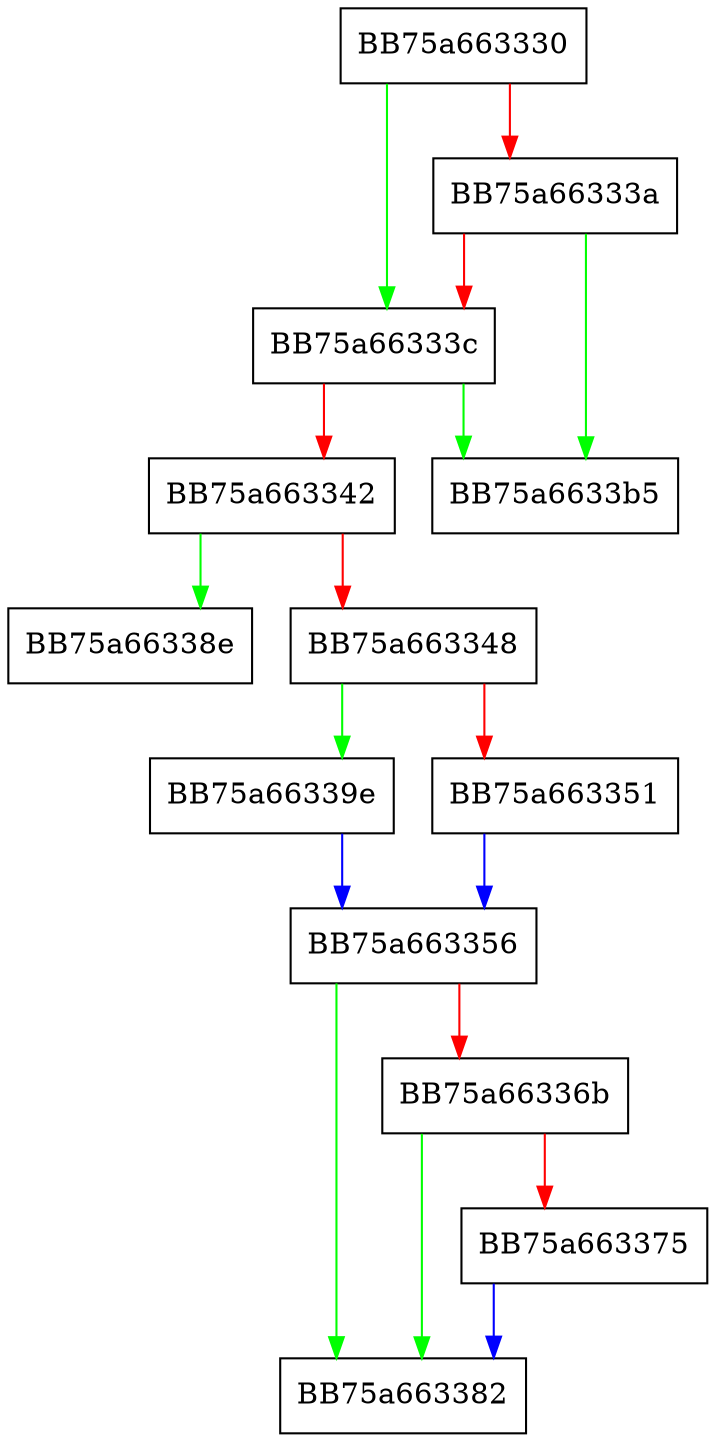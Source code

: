 digraph get_bin_index {
  node [shape="box"];
  graph [splines=ortho];
  BB75a663330 -> BB75a66333c [color="green"];
  BB75a663330 -> BB75a66333a [color="red"];
  BB75a66333a -> BB75a6633b5 [color="green"];
  BB75a66333a -> BB75a66333c [color="red"];
  BB75a66333c -> BB75a6633b5 [color="green"];
  BB75a66333c -> BB75a663342 [color="red"];
  BB75a663342 -> BB75a66338e [color="green"];
  BB75a663342 -> BB75a663348 [color="red"];
  BB75a663348 -> BB75a66339e [color="green"];
  BB75a663348 -> BB75a663351 [color="red"];
  BB75a663351 -> BB75a663356 [color="blue"];
  BB75a663356 -> BB75a663382 [color="green"];
  BB75a663356 -> BB75a66336b [color="red"];
  BB75a66336b -> BB75a663382 [color="green"];
  BB75a66336b -> BB75a663375 [color="red"];
  BB75a663375 -> BB75a663382 [color="blue"];
  BB75a66339e -> BB75a663356 [color="blue"];
}